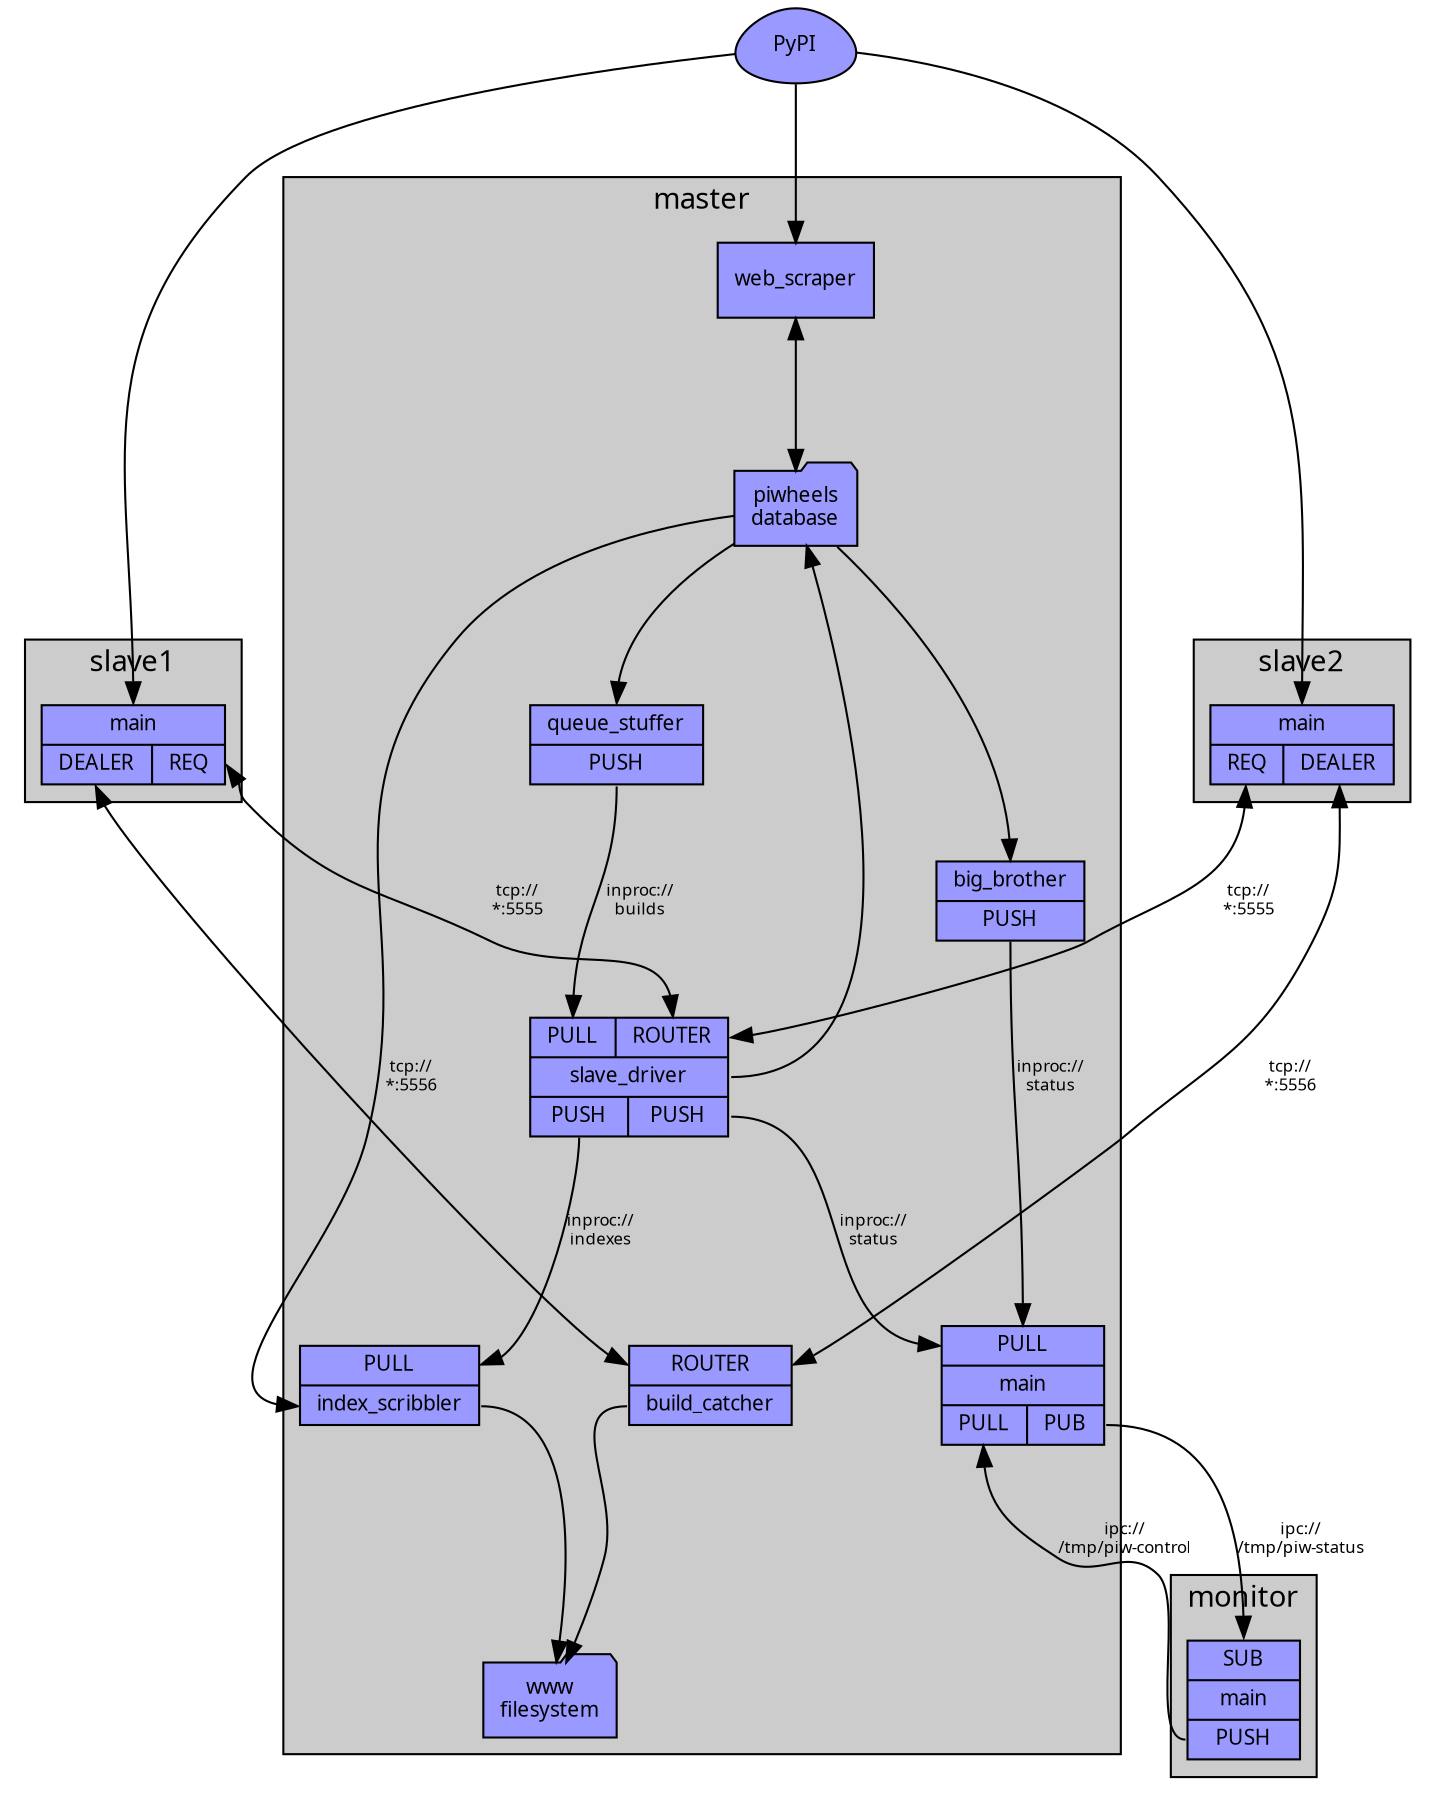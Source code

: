 digraph piwheels {
    graph [nodesep=1, ranksep=1, style=filled, fontname=Sans, fontsize=14, fillcolor="#cccccc"];
    node [shape=record, fontname=Sans, fontsize=10, style=filled, fillcolor="#9999ff", penwidth=1];
    edge [fontname=Sans, fontsize=8];

    pypi [label="PyPI", shape=egg];

    subgraph cluster_master {
        graph [label="master"];

        main [label="{{<int_status>PULL}|main|{<control>PULL|<ext_status>PUB}}"];
        web_scraper [label="<t>web_scraper"];
        queue_stuffer [label="{<t>queue_stuffer|<builds>PUSH}"];
        big_brother [label="{<t>big_brother|<int_status>PUSH}"];
        slave_driver [label="{{<builds>PULL|<slaves>ROUTER}|<t>slave_driver|{<indexes>PUSH|<int_status>PUSH}}"];
        build_catcher [label="{<slaves>ROUTER|<t>build_catcher}"];
        index_scribbler [label="{<indexes>PULL|<t>index_scribbler}"];

        big_brother:int_status->main:int_status [label="inproc://\nstatus"];
        slave_driver:int_status->main:int_status [label="inproc://\nstatus"];
        queue_stuffer:builds->slave_driver:builds [label="inproc://\nbuilds"];
        slave_driver:indexes->index_scribbler:indexes [label="inproc://\nindexes"];

        db [label="piwheels\ndatabase", shape=folder];
        fs [label="www\nfilesystem", shape=folder];

        web_scraper:t->db [dir=both];
        db->queue_stuffer:t;
        db->big_brother:t;
        slave_driver:t->db;
        db->index_scribbler:t;

        index_scribbler:t->fs;
        build_catcher:t->fs;
    }

    subgraph cluster_monitor {
        graph [label="monitor"];
        monitor [label="{<status>SUB|<t>main|<control>PUSH}"];
    }

    subgraph cluster_slave1 {
        graph [label="slave1"];
        slave1 [label="{<t>main|{<files>DEALER|<builds>REQ}}"];
    }

    subgraph cluster_slave2 {
        graph [label="slave2"];
        slave2 [label="{<t>main|{<builds>REQ|<files>DEALER}}"];
    }

    pypi->web_scraper:t;
    pypi->slave1:t;
    pypi->slave2:t;
    slave1:builds->slave_driver:slaves [dir=both, label="tcp://\n*:5555"];
    slave2:builds->slave_driver:slaves [dir=both, label="tcp://\n*:5555"];
    slave1:files->build_catcher:slaves [dir=both, label="tcp://\n*:5556"];
    slave2:files->build_catcher:slaves [dir=both, label="tcp://\n*:5556"];
    main:ext_status->monitor:status [label="ipc://\n/tmp/piw-status"];
    monitor:control->main:control [label="ipc://\n/tmp/piw-control"];
}
